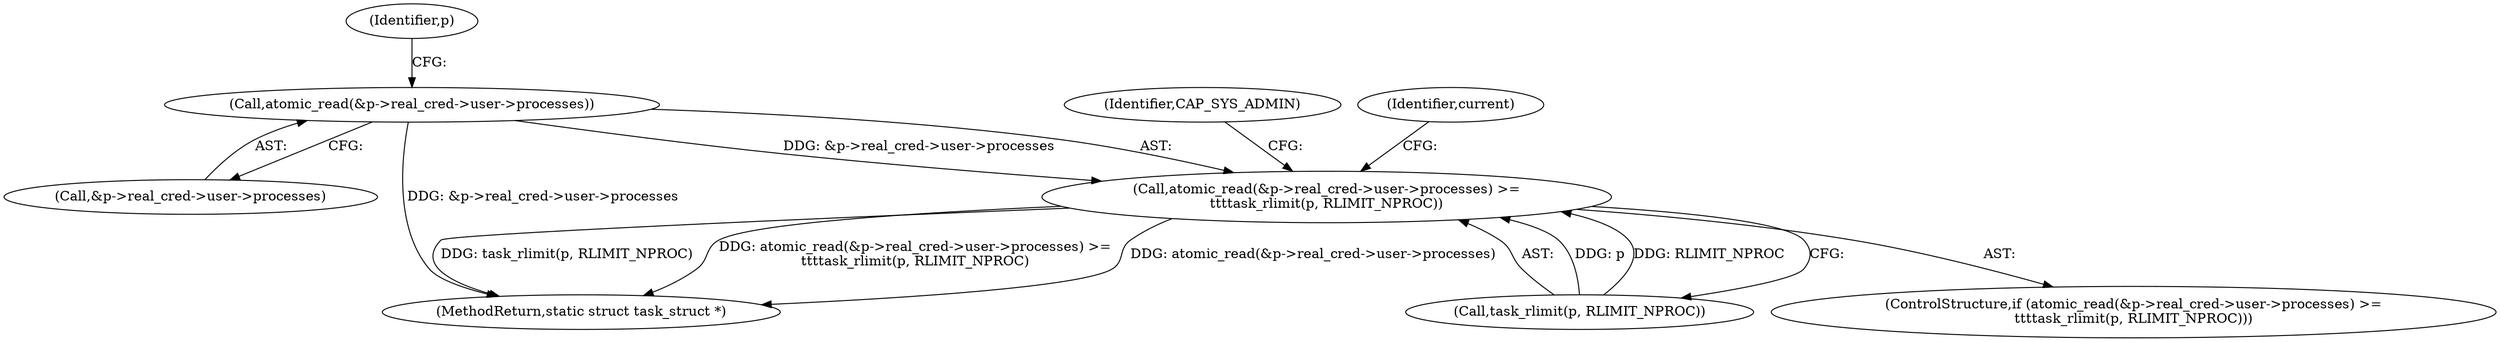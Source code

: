 digraph "0_linux_e66eded8309ebf679d3d3c1f5820d1f2ca332c71_0@API" {
"1000260" [label="(Call,atomic_read(&p->real_cred->user->processes))"];
"1000259" [label="(Call,atomic_read(&p->real_cred->user->processes) >=\n\t\t\ttask_rlimit(p, RLIMIT_NPROC))"];
"1000258" [label="(ControlStructure,if (atomic_read(&p->real_cred->user->processes) >=\n\t\t\ttask_rlimit(p, RLIMIT_NPROC)))"];
"1000259" [label="(Call,atomic_read(&p->real_cred->user->processes) >=\n\t\t\ttask_rlimit(p, RLIMIT_NPROC))"];
"1000277" [label="(Identifier,CAP_SYS_ADMIN)"];
"1000261" [label="(Call,&p->real_cred->user->processes)"];
"1000292" [label="(Identifier,current)"];
"1000270" [label="(Identifier,p)"];
"1000260" [label="(Call,atomic_read(&p->real_cred->user->processes))"];
"1001227" [label="(MethodReturn,static struct task_struct *)"];
"1000269" [label="(Call,task_rlimit(p, RLIMIT_NPROC))"];
"1000260" -> "1000259"  [label="AST: "];
"1000260" -> "1000261"  [label="CFG: "];
"1000261" -> "1000260"  [label="AST: "];
"1000270" -> "1000260"  [label="CFG: "];
"1000260" -> "1001227"  [label="DDG: &p->real_cred->user->processes"];
"1000260" -> "1000259"  [label="DDG: &p->real_cred->user->processes"];
"1000259" -> "1000258"  [label="AST: "];
"1000259" -> "1000269"  [label="CFG: "];
"1000269" -> "1000259"  [label="AST: "];
"1000277" -> "1000259"  [label="CFG: "];
"1000292" -> "1000259"  [label="CFG: "];
"1000259" -> "1001227"  [label="DDG: atomic_read(&p->real_cred->user->processes) >=\n\t\t\ttask_rlimit(p, RLIMIT_NPROC)"];
"1000259" -> "1001227"  [label="DDG: atomic_read(&p->real_cred->user->processes)"];
"1000259" -> "1001227"  [label="DDG: task_rlimit(p, RLIMIT_NPROC)"];
"1000269" -> "1000259"  [label="DDG: p"];
"1000269" -> "1000259"  [label="DDG: RLIMIT_NPROC"];
}
